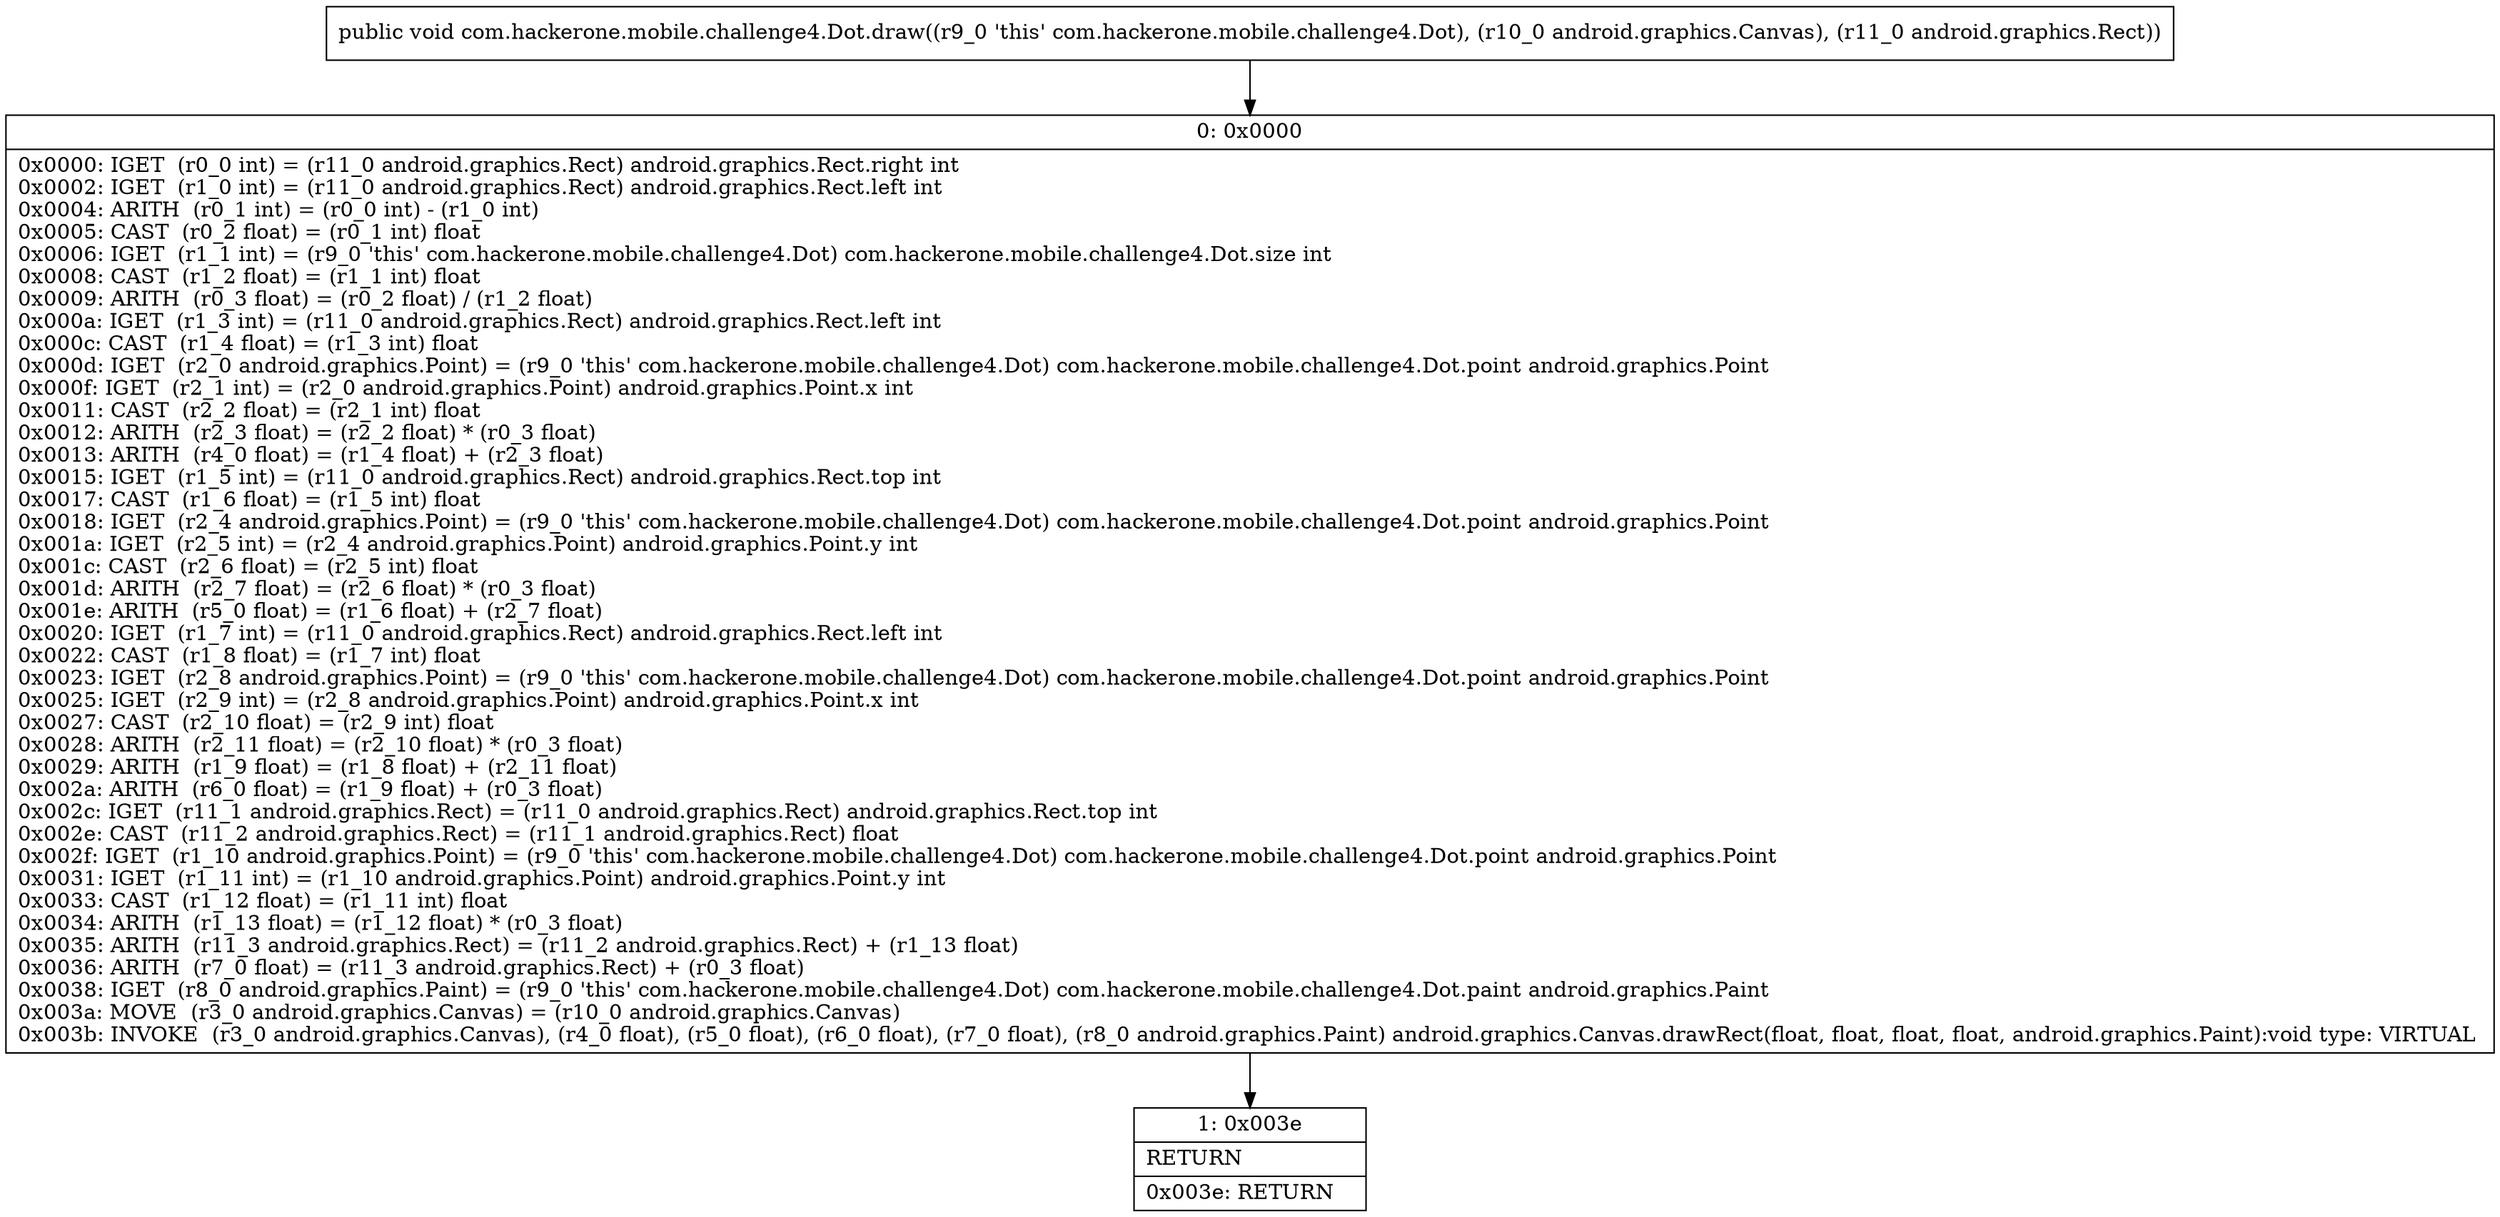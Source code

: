 digraph "CFG forcom.hackerone.mobile.challenge4.Dot.draw(Landroid\/graphics\/Canvas;Landroid\/graphics\/Rect;)V" {
Node_0 [shape=record,label="{0\:\ 0x0000|0x0000: IGET  (r0_0 int) = (r11_0 android.graphics.Rect) android.graphics.Rect.right int \l0x0002: IGET  (r1_0 int) = (r11_0 android.graphics.Rect) android.graphics.Rect.left int \l0x0004: ARITH  (r0_1 int) = (r0_0 int) \- (r1_0 int) \l0x0005: CAST  (r0_2 float) = (r0_1 int) float \l0x0006: IGET  (r1_1 int) = (r9_0 'this' com.hackerone.mobile.challenge4.Dot) com.hackerone.mobile.challenge4.Dot.size int \l0x0008: CAST  (r1_2 float) = (r1_1 int) float \l0x0009: ARITH  (r0_3 float) = (r0_2 float) \/ (r1_2 float) \l0x000a: IGET  (r1_3 int) = (r11_0 android.graphics.Rect) android.graphics.Rect.left int \l0x000c: CAST  (r1_4 float) = (r1_3 int) float \l0x000d: IGET  (r2_0 android.graphics.Point) = (r9_0 'this' com.hackerone.mobile.challenge4.Dot) com.hackerone.mobile.challenge4.Dot.point android.graphics.Point \l0x000f: IGET  (r2_1 int) = (r2_0 android.graphics.Point) android.graphics.Point.x int \l0x0011: CAST  (r2_2 float) = (r2_1 int) float \l0x0012: ARITH  (r2_3 float) = (r2_2 float) * (r0_3 float) \l0x0013: ARITH  (r4_0 float) = (r1_4 float) + (r2_3 float) \l0x0015: IGET  (r1_5 int) = (r11_0 android.graphics.Rect) android.graphics.Rect.top int \l0x0017: CAST  (r1_6 float) = (r1_5 int) float \l0x0018: IGET  (r2_4 android.graphics.Point) = (r9_0 'this' com.hackerone.mobile.challenge4.Dot) com.hackerone.mobile.challenge4.Dot.point android.graphics.Point \l0x001a: IGET  (r2_5 int) = (r2_4 android.graphics.Point) android.graphics.Point.y int \l0x001c: CAST  (r2_6 float) = (r2_5 int) float \l0x001d: ARITH  (r2_7 float) = (r2_6 float) * (r0_3 float) \l0x001e: ARITH  (r5_0 float) = (r1_6 float) + (r2_7 float) \l0x0020: IGET  (r1_7 int) = (r11_0 android.graphics.Rect) android.graphics.Rect.left int \l0x0022: CAST  (r1_8 float) = (r1_7 int) float \l0x0023: IGET  (r2_8 android.graphics.Point) = (r9_0 'this' com.hackerone.mobile.challenge4.Dot) com.hackerone.mobile.challenge4.Dot.point android.graphics.Point \l0x0025: IGET  (r2_9 int) = (r2_8 android.graphics.Point) android.graphics.Point.x int \l0x0027: CAST  (r2_10 float) = (r2_9 int) float \l0x0028: ARITH  (r2_11 float) = (r2_10 float) * (r0_3 float) \l0x0029: ARITH  (r1_9 float) = (r1_8 float) + (r2_11 float) \l0x002a: ARITH  (r6_0 float) = (r1_9 float) + (r0_3 float) \l0x002c: IGET  (r11_1 android.graphics.Rect) = (r11_0 android.graphics.Rect) android.graphics.Rect.top int \l0x002e: CAST  (r11_2 android.graphics.Rect) = (r11_1 android.graphics.Rect) float \l0x002f: IGET  (r1_10 android.graphics.Point) = (r9_0 'this' com.hackerone.mobile.challenge4.Dot) com.hackerone.mobile.challenge4.Dot.point android.graphics.Point \l0x0031: IGET  (r1_11 int) = (r1_10 android.graphics.Point) android.graphics.Point.y int \l0x0033: CAST  (r1_12 float) = (r1_11 int) float \l0x0034: ARITH  (r1_13 float) = (r1_12 float) * (r0_3 float) \l0x0035: ARITH  (r11_3 android.graphics.Rect) = (r11_2 android.graphics.Rect) + (r1_13 float) \l0x0036: ARITH  (r7_0 float) = (r11_3 android.graphics.Rect) + (r0_3 float) \l0x0038: IGET  (r8_0 android.graphics.Paint) = (r9_0 'this' com.hackerone.mobile.challenge4.Dot) com.hackerone.mobile.challenge4.Dot.paint android.graphics.Paint \l0x003a: MOVE  (r3_0 android.graphics.Canvas) = (r10_0 android.graphics.Canvas) \l0x003b: INVOKE  (r3_0 android.graphics.Canvas), (r4_0 float), (r5_0 float), (r6_0 float), (r7_0 float), (r8_0 android.graphics.Paint) android.graphics.Canvas.drawRect(float, float, float, float, android.graphics.Paint):void type: VIRTUAL \l}"];
Node_1 [shape=record,label="{1\:\ 0x003e|RETURN\l|0x003e: RETURN   \l}"];
MethodNode[shape=record,label="{public void com.hackerone.mobile.challenge4.Dot.draw((r9_0 'this' com.hackerone.mobile.challenge4.Dot), (r10_0 android.graphics.Canvas), (r11_0 android.graphics.Rect)) }"];
MethodNode -> Node_0;
Node_0 -> Node_1;
}

